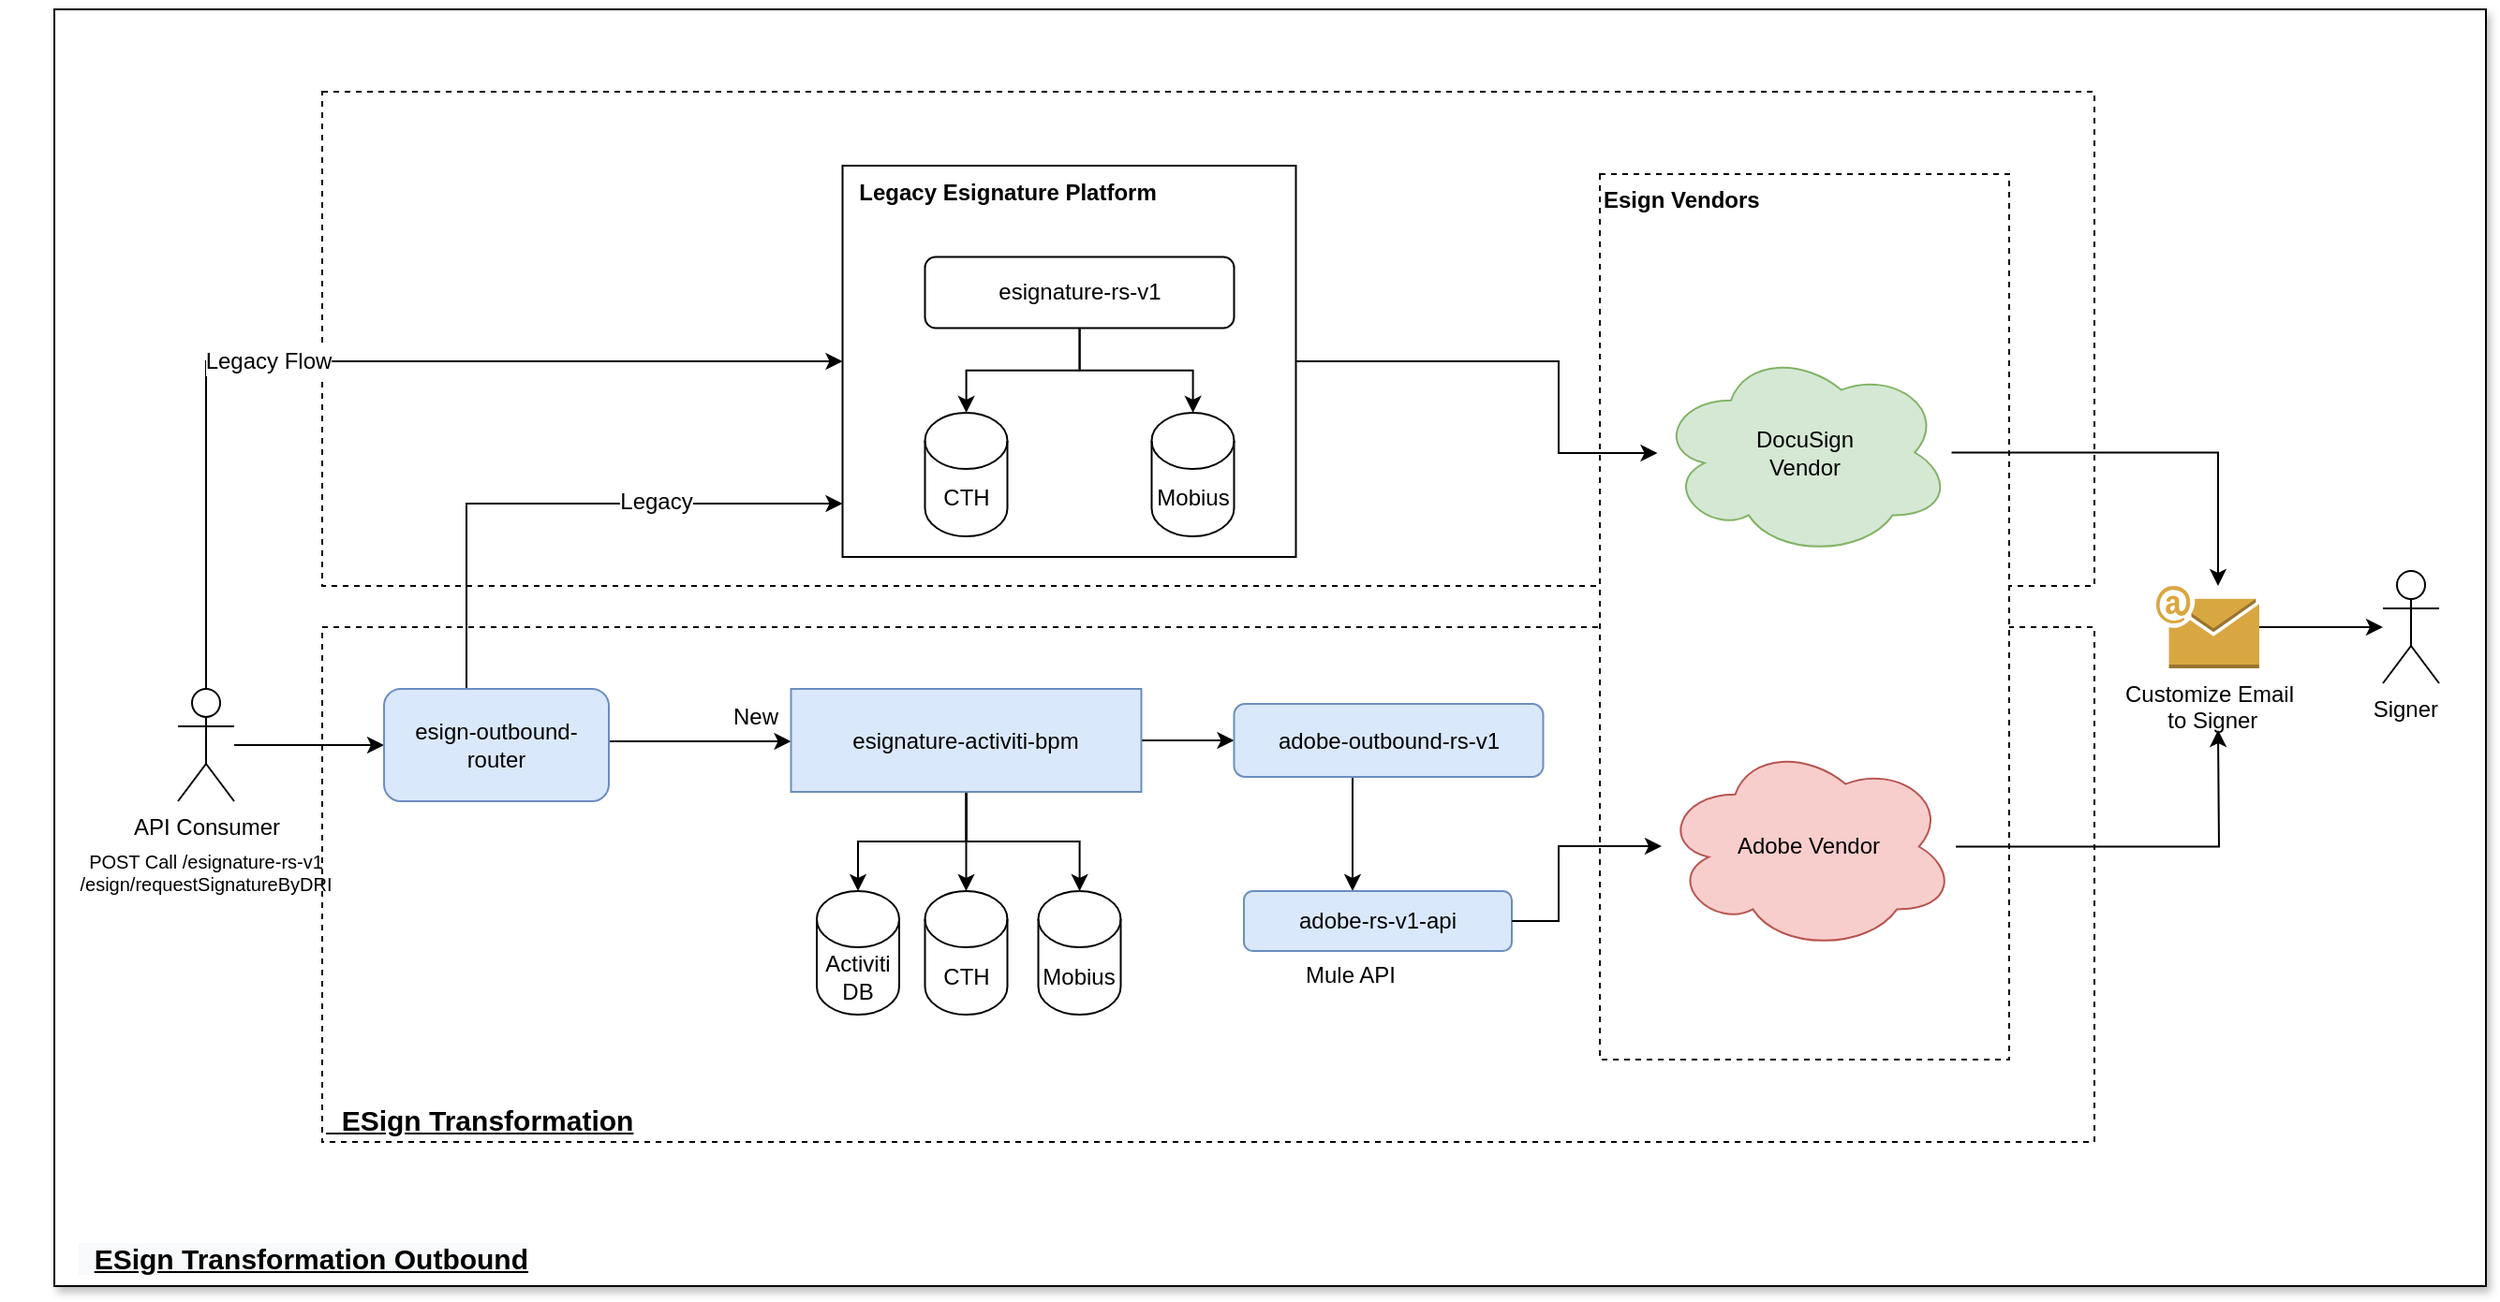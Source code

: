<mxfile version="14.5.7" type="github">
  <diagram name="Page-1" id="929967ad-93f9-6ef4-fab6-5d389245f69c">
    <mxGraphModel dx="1422" dy="794" grid="1" gridSize="11" guides="1" tooltips="1" connect="1" arrows="1" fold="1" page="1" pageScale="1.5" pageWidth="1169" pageHeight="826" background="none" math="0" shadow="0">
      <root>
        <mxCell id="0" style=";html=1;" />
        <mxCell id="1" style=";html=1;" parent="0" />
        <mxCell id="y4D0pppzDmOQvxnknQmt-353" value="" style="rounded=0;whiteSpace=wrap;html=1;strokeWidth=1;fontSize=15;align=center;glass=0;sketch=0;shadow=1;" vertex="1" parent="1">
          <mxGeometry x="99" y="22" width="1298" height="682" as="geometry" />
        </mxCell>
        <mxCell id="y4D0pppzDmOQvxnknQmt-352" value="&lt;span style=&quot;font-weight: normal&quot;&gt;&amp;nbsp; &lt;/span&gt;ESign Transformation" style="rounded=0;whiteSpace=wrap;html=1;dashed=1;strokeWidth=1;fontSize=15;align=left;verticalAlign=bottom;fontStyle=5;spacingTop=0;" vertex="1" parent="1">
          <mxGeometry x="242" y="352" width="946" height="275" as="geometry" />
        </mxCell>
        <mxCell id="y4D0pppzDmOQvxnknQmt-345" value="" style="rounded=0;whiteSpace=wrap;html=1;strokeWidth=1;fontSize=12;align=center;dashed=1;" vertex="1" parent="1">
          <mxGeometry x="242" y="66" width="946" height="264" as="geometry" />
        </mxCell>
        <mxCell id="y4D0pppzDmOQvxnknQmt-286" value="&lt;b&gt;&amp;nbsp; Legacy&amp;nbsp;Esignature Platform&lt;/b&gt;" style="rounded=0;whiteSpace=wrap;html=1;fontSize=12;align=left;verticalAlign=top;" vertex="1" parent="1">
          <mxGeometry x="519.75" y="105.5" width="242" height="209" as="geometry" />
        </mxCell>
        <mxCell id="y4D0pppzDmOQvxnknQmt-276" style="edgeStyle=orthogonalEdgeStyle;rounded=0;orthogonalLoop=1;jettySize=auto;html=1;fontSize=12;" edge="1" parent="1" source="y4D0pppzDmOQvxnknQmt-271" target="y4D0pppzDmOQvxnknQmt-274">
          <mxGeometry relative="1" as="geometry" />
        </mxCell>
        <mxCell id="y4D0pppzDmOQvxnknQmt-348" style="edgeStyle=orthogonalEdgeStyle;rounded=0;orthogonalLoop=1;jettySize=auto;html=1;fontSize=12;" edge="1" parent="1" source="y4D0pppzDmOQvxnknQmt-271" target="y4D0pppzDmOQvxnknQmt-286">
          <mxGeometry relative="1" as="geometry">
            <Array as="points">
              <mxPoint x="180" y="210" />
            </Array>
          </mxGeometry>
        </mxCell>
        <mxCell id="y4D0pppzDmOQvxnknQmt-349" value="Legacy Flow" style="edgeLabel;html=1;align=center;verticalAlign=middle;resizable=0;points=[];fontSize=12;" vertex="1" connectable="0" parent="y4D0pppzDmOQvxnknQmt-348">
          <mxGeometry x="-0.194" relative="1" as="geometry">
            <mxPoint as="offset" />
          </mxGeometry>
        </mxCell>
        <mxCell id="y4D0pppzDmOQvxnknQmt-271" value="API Consumer" style="shape=umlActor;verticalLabelPosition=bottom;verticalAlign=top;html=1;outlineConnect=0;" vertex="1" parent="1">
          <mxGeometry x="165" y="385" width="30" height="60" as="geometry" />
        </mxCell>
        <mxCell id="y4D0pppzDmOQvxnknQmt-273" value="POST Call /esignature-rs-v1&lt;br&gt;/esign/requestSignatureByDRI" style="text;html=1;strokeColor=none;fillColor=none;align=center;verticalAlign=middle;whiteSpace=wrap;rounded=0;fontSize=10;" vertex="1" parent="1">
          <mxGeometry x="70" y="473" width="220" height="20" as="geometry" />
        </mxCell>
        <mxCell id="y4D0pppzDmOQvxnknQmt-280" style="edgeStyle=orthogonalEdgeStyle;rounded=0;orthogonalLoop=1;jettySize=auto;html=1;fontSize=12;" edge="1" parent="1" source="y4D0pppzDmOQvxnknQmt-274" target="y4D0pppzDmOQvxnknQmt-279">
          <mxGeometry relative="1" as="geometry">
            <mxPoint x="429" y="572" as="targetPoint" />
            <Array as="points">
              <mxPoint x="451" y="413" />
              <mxPoint x="451" y="413" />
            </Array>
          </mxGeometry>
        </mxCell>
        <mxCell id="y4D0pppzDmOQvxnknQmt-283" value="New" style="edgeLabel;html=1;align=center;verticalAlign=middle;resizable=0;points=[];fontSize=12;" vertex="1" connectable="0" parent="y4D0pppzDmOQvxnknQmt-280">
          <mxGeometry x="-0.244" y="-2" relative="1" as="geometry">
            <mxPoint x="41" y="-15.5" as="offset" />
          </mxGeometry>
        </mxCell>
        <mxCell id="y4D0pppzDmOQvxnknQmt-305" style="edgeStyle=orthogonalEdgeStyle;rounded=0;orthogonalLoop=1;jettySize=auto;html=1;fontSize=12;" edge="1" parent="1" source="y4D0pppzDmOQvxnknQmt-274" target="y4D0pppzDmOQvxnknQmt-286">
          <mxGeometry relative="1" as="geometry">
            <Array as="points">
              <mxPoint x="319" y="286" />
            </Array>
          </mxGeometry>
        </mxCell>
        <mxCell id="y4D0pppzDmOQvxnknQmt-306" value="Legacy" style="edgeLabel;html=1;align=center;verticalAlign=middle;resizable=0;points=[];fontSize=12;" vertex="1" connectable="0" parent="y4D0pppzDmOQvxnknQmt-305">
          <mxGeometry x="0.333" y="1" relative="1" as="geometry">
            <mxPoint as="offset" />
          </mxGeometry>
        </mxCell>
        <mxCell id="y4D0pppzDmOQvxnknQmt-274" value="&lt;font style=&quot;font-size: 12px&quot;&gt;esign-outbound-router&lt;/font&gt;" style="rounded=1;whiteSpace=wrap;html=1;fontSize=12;fillColor=#dae8fc;strokeColor=#6c8ebf;" vertex="1" parent="1">
          <mxGeometry x="275" y="385" width="120" height="60" as="geometry" />
        </mxCell>
        <mxCell id="y4D0pppzDmOQvxnknQmt-336" style="edgeStyle=orthogonalEdgeStyle;rounded=0;orthogonalLoop=1;jettySize=auto;html=1;fontSize=12;" edge="1" parent="1" source="y4D0pppzDmOQvxnknQmt-279" target="y4D0pppzDmOQvxnknQmt-334">
          <mxGeometry relative="1" as="geometry" />
        </mxCell>
        <mxCell id="y4D0pppzDmOQvxnknQmt-337" style="edgeStyle=orthogonalEdgeStyle;rounded=0;orthogonalLoop=1;jettySize=auto;html=1;fontSize=12;" edge="1" parent="1" source="y4D0pppzDmOQvxnknQmt-279" target="y4D0pppzDmOQvxnknQmt-335">
          <mxGeometry relative="1" as="geometry" />
        </mxCell>
        <mxCell id="y4D0pppzDmOQvxnknQmt-350" style="edgeStyle=orthogonalEdgeStyle;rounded=0;orthogonalLoop=1;jettySize=auto;html=1;fontSize=12;" edge="1" parent="1" source="y4D0pppzDmOQvxnknQmt-279" target="y4D0pppzDmOQvxnknQmt-314">
          <mxGeometry relative="1" as="geometry" />
        </mxCell>
        <mxCell id="y4D0pppzDmOQvxnknQmt-355" style="edgeStyle=orthogonalEdgeStyle;rounded=0;orthogonalLoop=1;jettySize=auto;html=1;fontSize=15;" edge="1" parent="1" source="y4D0pppzDmOQvxnknQmt-279" target="y4D0pppzDmOQvxnknQmt-354">
          <mxGeometry relative="1" as="geometry" />
        </mxCell>
        <mxCell id="y4D0pppzDmOQvxnknQmt-279" value="esignature-activiti-bpm" style="rounded=0;whiteSpace=wrap;html=1;fontSize=12;fillColor=#dae8fc;strokeColor=#6c8ebf;" vertex="1" parent="1">
          <mxGeometry x="492.25" y="385" width="187" height="55" as="geometry" />
        </mxCell>
        <mxCell id="y4D0pppzDmOQvxnknQmt-281" style="edgeStyle=orthogonalEdgeStyle;rounded=0;orthogonalLoop=1;jettySize=auto;html=1;exitX=0.5;exitY=1;exitDx=0;exitDy=0;fontSize=12;" edge="1" parent="1" source="y4D0pppzDmOQvxnknQmt-279" target="y4D0pppzDmOQvxnknQmt-279">
          <mxGeometry relative="1" as="geometry" />
        </mxCell>
        <mxCell id="y4D0pppzDmOQvxnknQmt-291" style="edgeStyle=orthogonalEdgeStyle;rounded=0;orthogonalLoop=1;jettySize=auto;html=1;fontSize=12;" edge="1" parent="1" source="y4D0pppzDmOQvxnknQmt-284" target="y4D0pppzDmOQvxnknQmt-287">
          <mxGeometry relative="1" as="geometry" />
        </mxCell>
        <mxCell id="y4D0pppzDmOQvxnknQmt-294" style="edgeStyle=orthogonalEdgeStyle;rounded=0;orthogonalLoop=1;jettySize=auto;html=1;fontSize=12;" edge="1" parent="1" source="y4D0pppzDmOQvxnknQmt-284" target="y4D0pppzDmOQvxnknQmt-288">
          <mxGeometry relative="1" as="geometry" />
        </mxCell>
        <mxCell id="y4D0pppzDmOQvxnknQmt-284" value="esignature-rs-v1" style="rounded=1;whiteSpace=wrap;html=1;fontSize=12;" vertex="1" parent="1">
          <mxGeometry x="563.75" y="154.25" width="165" height="38" as="geometry" />
        </mxCell>
        <mxCell id="y4D0pppzDmOQvxnknQmt-287" value="CTH" style="shape=cylinder3;whiteSpace=wrap;html=1;boundedLbl=1;backgroundOutline=1;size=15;fontSize=12;align=center;" vertex="1" parent="1">
          <mxGeometry x="563.75" y="237.5" width="44" height="66" as="geometry" />
        </mxCell>
        <mxCell id="y4D0pppzDmOQvxnknQmt-288" value="Mobius" style="shape=cylinder3;whiteSpace=wrap;html=1;boundedLbl=1;backgroundOutline=1;size=15;fontSize=12;align=center;" vertex="1" parent="1">
          <mxGeometry x="684.75" y="237.5" width="44" height="66" as="geometry" />
        </mxCell>
        <mxCell id="y4D0pppzDmOQvxnknQmt-297" value="Signer&amp;nbsp;&amp;nbsp;" style="shape=umlActor;verticalLabelPosition=bottom;verticalAlign=top;html=1;outlineConnect=0;fontSize=12;align=center;" vertex="1" parent="1">
          <mxGeometry x="1342" y="322" width="30" height="60" as="geometry" />
        </mxCell>
        <mxCell id="y4D0pppzDmOQvxnknQmt-304" style="edgeStyle=orthogonalEdgeStyle;rounded=0;orthogonalLoop=1;jettySize=auto;html=1;fontSize=12;" edge="1" parent="1" source="y4D0pppzDmOQvxnknQmt-307" target="y4D0pppzDmOQvxnknQmt-297">
          <mxGeometry relative="1" as="geometry">
            <mxPoint x="1122" y="170.5" as="sourcePoint" />
            <mxPoint x="1276" y="171" as="targetPoint" />
          </mxGeometry>
        </mxCell>
        <mxCell id="y4D0pppzDmOQvxnknQmt-307" value="Customize Email&lt;br&gt;&amp;nbsp;to Signer" style="outlineConnect=0;dashed=0;verticalLabelPosition=bottom;verticalAlign=top;align=center;html=1;shape=mxgraph.aws3.email;fillColor=#D9A741;gradientColor=none;fontSize=12;" vertex="1" parent="1">
          <mxGeometry x="1221" y="330" width="55" height="44" as="geometry" />
        </mxCell>
        <mxCell id="y4D0pppzDmOQvxnknQmt-322" style="edgeStyle=orthogonalEdgeStyle;rounded=0;orthogonalLoop=1;jettySize=auto;html=1;fontSize=12;" edge="1" parent="1" source="y4D0pppzDmOQvxnknQmt-314" target="y4D0pppzDmOQvxnknQmt-316">
          <mxGeometry relative="1" as="geometry">
            <Array as="points">
              <mxPoint x="792" y="440" />
              <mxPoint x="792" y="440" />
            </Array>
          </mxGeometry>
        </mxCell>
        <mxCell id="y4D0pppzDmOQvxnknQmt-314" value="adobe-outbound-rs-v1" style="rounded=1;whiteSpace=wrap;html=1;fontSize=12;align=center;fillColor=#dae8fc;strokeColor=#6c8ebf;" vertex="1" parent="1">
          <mxGeometry x="728.75" y="393" width="165" height="39" as="geometry" />
        </mxCell>
        <mxCell id="y4D0pppzDmOQvxnknQmt-316" value="adobe-rs-v1-api" style="rounded=1;whiteSpace=wrap;html=1;fontSize=12;align=center;fillColor=#dae8fc;strokeColor=#6c8ebf;" vertex="1" parent="1">
          <mxGeometry x="734" y="493" width="143" height="32" as="geometry" />
        </mxCell>
        <mxCell id="y4D0pppzDmOQvxnknQmt-317" value="Mule API" style="text;html=1;strokeColor=none;fillColor=none;align=center;verticalAlign=middle;whiteSpace=wrap;rounded=0;fontSize=12;" vertex="1" parent="1">
          <mxGeometry x="739.75" y="528" width="102" height="20" as="geometry" />
        </mxCell>
        <mxCell id="y4D0pppzDmOQvxnknQmt-334" value="CTH" style="shape=cylinder3;whiteSpace=wrap;html=1;boundedLbl=1;backgroundOutline=1;size=15;fontSize=12;align=center;" vertex="1" parent="1">
          <mxGeometry x="563.75" y="493" width="44" height="66" as="geometry" />
        </mxCell>
        <mxCell id="y4D0pppzDmOQvxnknQmt-335" value="Mobius" style="shape=cylinder3;whiteSpace=wrap;html=1;boundedLbl=1;backgroundOutline=1;size=15;fontSize=12;align=center;" vertex="1" parent="1">
          <mxGeometry x="624.25" y="493" width="44" height="66" as="geometry" />
        </mxCell>
        <mxCell id="y4D0pppzDmOQvxnknQmt-330" value="&lt;b&gt;Esign Vendors&lt;/b&gt;" style="rounded=0;whiteSpace=wrap;html=1;fontSize=12;align=left;verticalAlign=top;dashed=1;" vertex="1" parent="1">
          <mxGeometry x="924" y="110" width="218.5" height="473" as="geometry" />
        </mxCell>
        <mxCell id="y4D0pppzDmOQvxnknQmt-296" style="edgeStyle=orthogonalEdgeStyle;rounded=0;orthogonalLoop=1;jettySize=auto;html=1;fontSize=12;" edge="1" parent="1" source="y4D0pppzDmOQvxnknQmt-286" target="y4D0pppzDmOQvxnknQmt-295">
          <mxGeometry relative="1" as="geometry">
            <Array as="points">
              <mxPoint x="902" y="210" />
              <mxPoint x="902" y="259" />
            </Array>
          </mxGeometry>
        </mxCell>
        <mxCell id="y4D0pppzDmOQvxnknQmt-295" value="DocuSign&lt;br&gt;Vendor" style="ellipse;shape=cloud;whiteSpace=wrap;html=1;fontSize=12;align=center;fillColor=#d5e8d4;strokeColor=#82b366;" vertex="1" parent="1">
          <mxGeometry x="954.75" y="203" width="157" height="111.5" as="geometry" />
        </mxCell>
        <mxCell id="y4D0pppzDmOQvxnknQmt-326" value="Adobe Vendor" style="ellipse;shape=cloud;whiteSpace=wrap;html=1;fontSize=12;align=center;fillColor=#f8cecc;strokeColor=#b85450;" vertex="1" parent="1">
          <mxGeometry x="957" y="413.5" width="157" height="111.5" as="geometry" />
        </mxCell>
        <mxCell id="y4D0pppzDmOQvxnknQmt-341" style="edgeStyle=orthogonalEdgeStyle;rounded=0;orthogonalLoop=1;jettySize=auto;html=1;fontSize=12;" edge="1" parent="1" source="y4D0pppzDmOQvxnknQmt-326">
          <mxGeometry relative="1" as="geometry">
            <mxPoint x="1254" y="407" as="targetPoint" />
          </mxGeometry>
        </mxCell>
        <mxCell id="y4D0pppzDmOQvxnknQmt-300" style="edgeStyle=orthogonalEdgeStyle;rounded=0;orthogonalLoop=1;jettySize=auto;html=1;fontSize=12;" edge="1" parent="1" source="y4D0pppzDmOQvxnknQmt-295" target="y4D0pppzDmOQvxnknQmt-307">
          <mxGeometry relative="1" as="geometry">
            <mxPoint x="1067" y="170.5" as="targetPoint" />
            <Array as="points">
              <mxPoint x="1254" y="259" />
            </Array>
          </mxGeometry>
        </mxCell>
        <mxCell id="y4D0pppzDmOQvxnknQmt-331" style="edgeStyle=orthogonalEdgeStyle;rounded=0;orthogonalLoop=1;jettySize=auto;html=1;fontSize=12;" edge="1" parent="1" source="y4D0pppzDmOQvxnknQmt-316" target="y4D0pppzDmOQvxnknQmt-326">
          <mxGeometry relative="1" as="geometry">
            <Array as="points">
              <mxPoint x="902" y="509" />
              <mxPoint x="902" y="469" />
            </Array>
          </mxGeometry>
        </mxCell>
        <mxCell id="y4D0pppzDmOQvxnknQmt-354" value="Activiti&lt;br&gt;DB" style="shape=cylinder3;whiteSpace=wrap;html=1;boundedLbl=1;backgroundOutline=1;size=15;fontSize=12;align=center;" vertex="1" parent="1">
          <mxGeometry x="506" y="493" width="44" height="66" as="geometry" />
        </mxCell>
        <mxCell id="y4D0pppzDmOQvxnknQmt-356" value="&lt;span style=&quot;color: rgb(0 , 0 , 0) ; font-family: &amp;#34;helvetica&amp;#34; ; font-size: 15px ; font-style: normal ; letter-spacing: normal ; text-align: left ; text-indent: 0px ; text-transform: none ; word-spacing: 0px ; background-color: rgb(248 , 249 , 250) ; font-weight: normal&quot;&gt;&amp;nbsp;&lt;span&gt;&amp;nbsp;&lt;/span&gt;&lt;/span&gt;&lt;span style=&quot;color: rgb(0 , 0 , 0) ; font-family: &amp;#34;helvetica&amp;#34; ; font-size: 15px ; font-style: normal ; font-weight: 700 ; letter-spacing: normal ; text-align: left ; text-indent: 0px ; text-transform: none ; word-spacing: 0px ; background-color: rgb(248 , 249 , 250) ; text-decoration: underline ; display: inline ; float: none&quot;&gt;ESign Transformation Outbound&lt;/span&gt;" style="text;whiteSpace=wrap;html=1;" vertex="1" parent="1">
          <mxGeometry x="110" y="674" width="264" height="30" as="geometry" />
        </mxCell>
      </root>
    </mxGraphModel>
  </diagram>
</mxfile>
